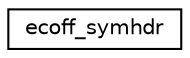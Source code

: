 digraph G
{
  edge [fontname="Helvetica",fontsize="10",labelfontname="Helvetica",labelfontsize="10"];
  node [fontname="Helvetica",fontsize="10",shape=record];
  rankdir=LR;
  Node1 [label="ecoff_symhdr",height=0.2,width=0.4,color="black", fillcolor="white", style="filled",URL="$structecoff__symhdr.html"];
}
